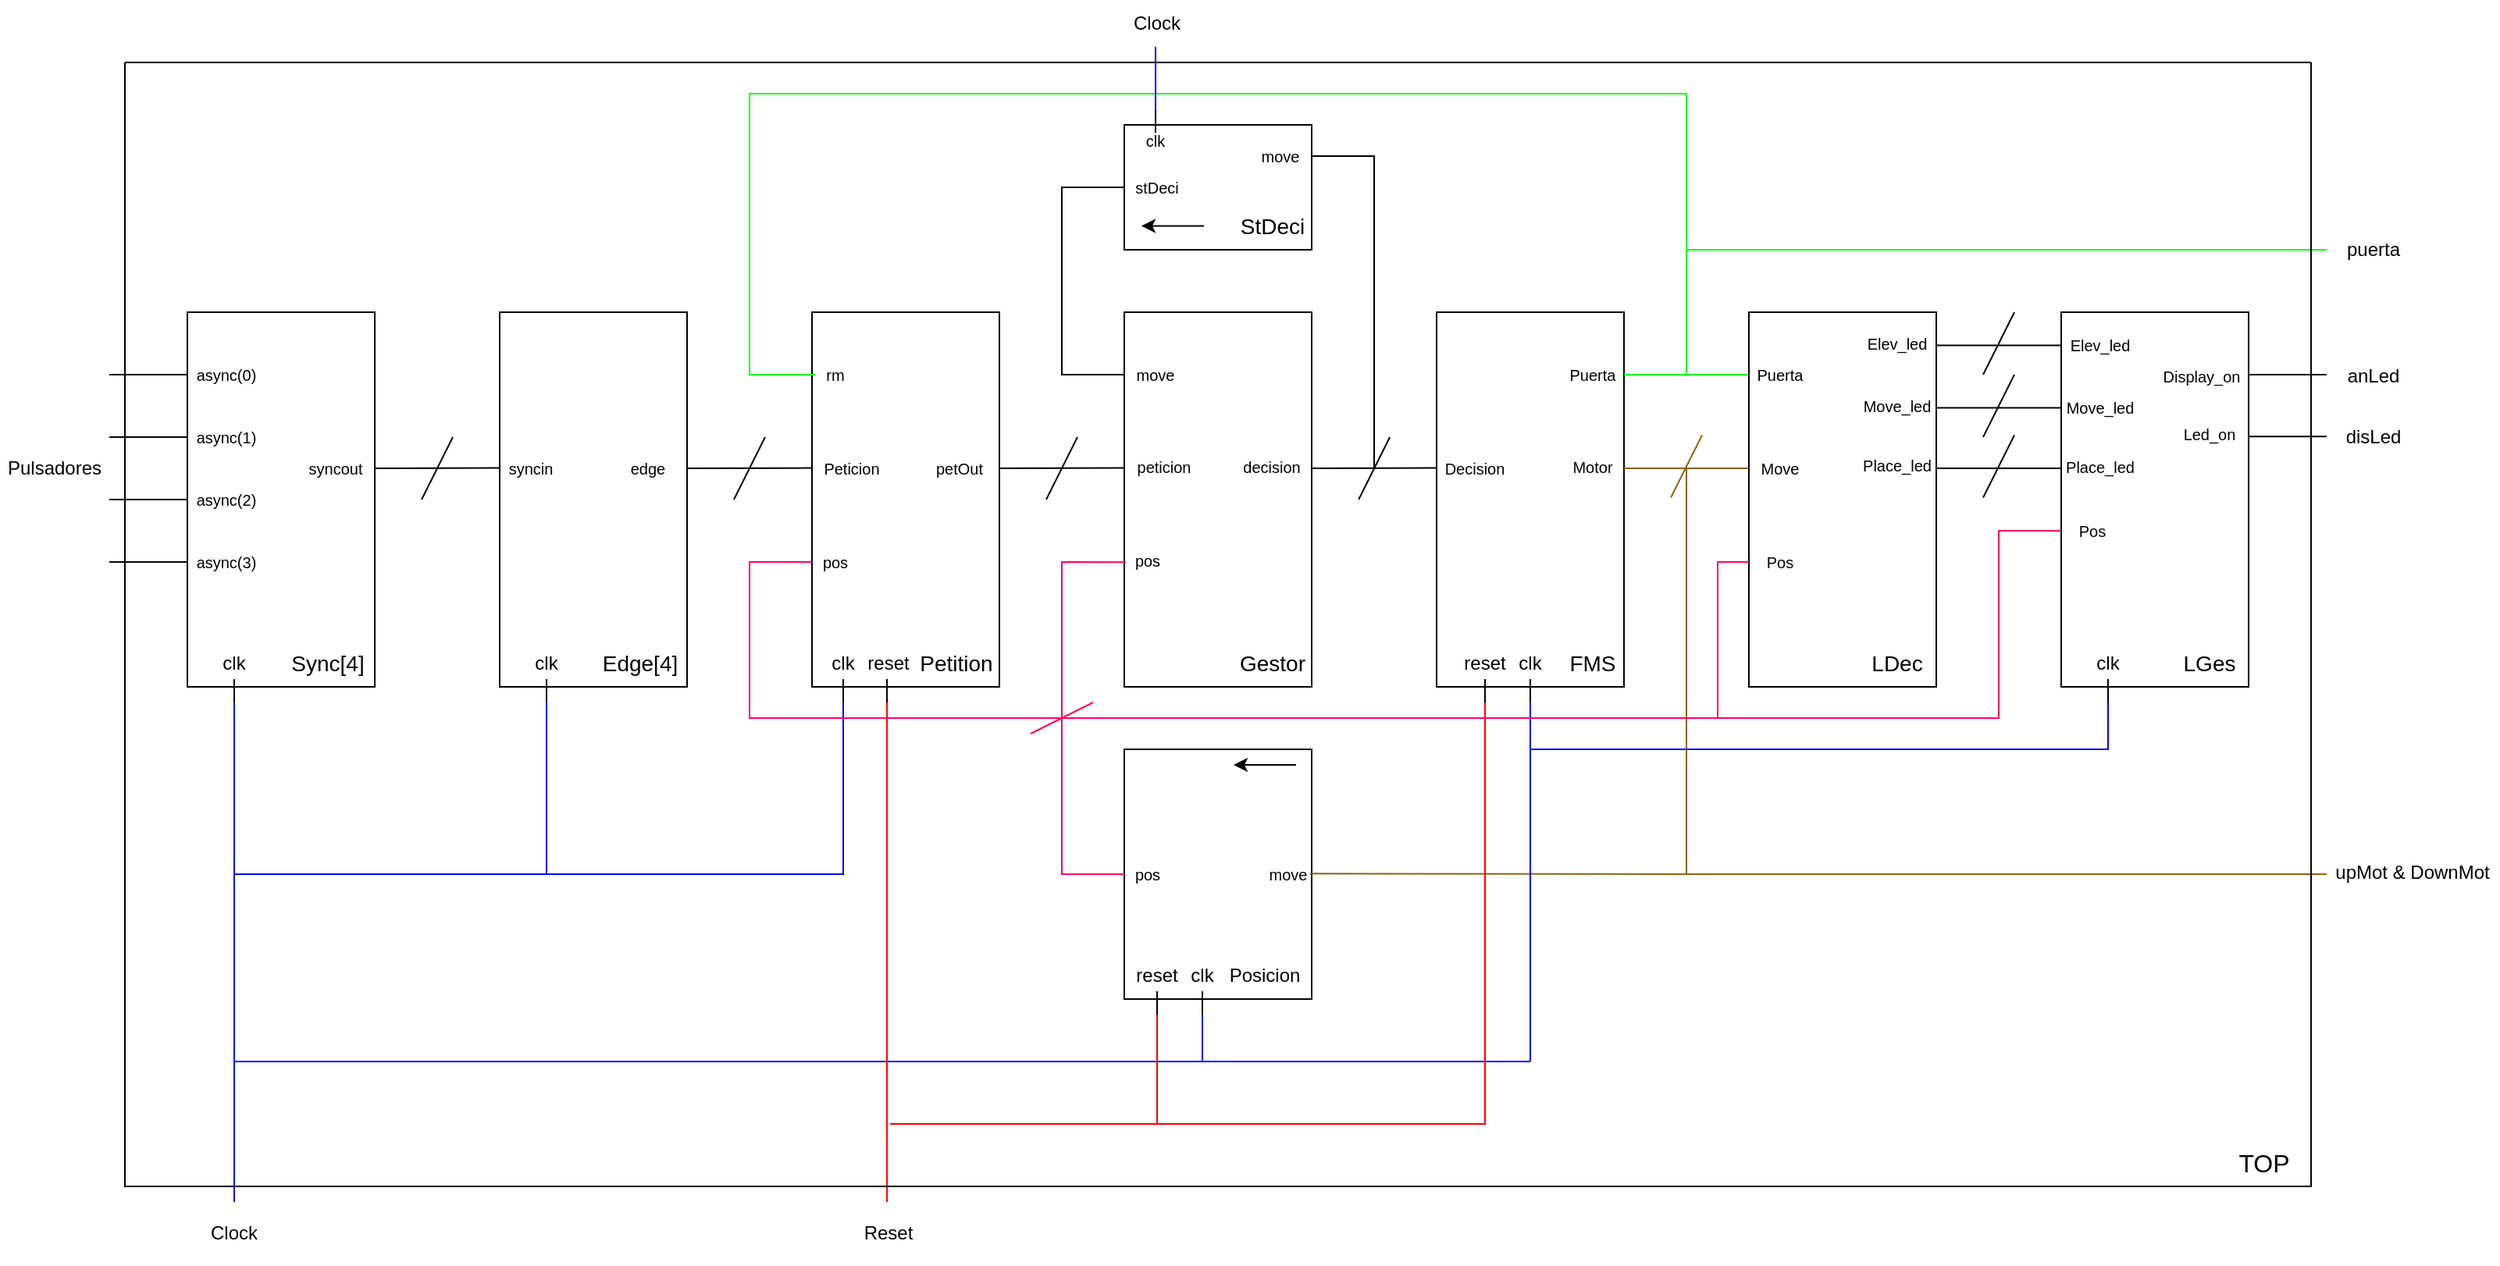 <mxfile version="26.0.6">
  <diagram name="Página-1" id="fAYhxg13kzB0MvQ-sUTB">
    <mxGraphModel dx="2390" dy="1287" grid="1" gridSize="10" guides="1" tooltips="1" connect="0" arrows="0" fold="1" page="1" pageScale="1" pageWidth="1654" pageHeight="1169" math="0" shadow="0">
      <root>
        <mxCell id="0" />
        <mxCell id="1" parent="0" />
        <mxCell id="lQseuszwsxJTJ84V4q3q-17" value="" style="rounded=0;whiteSpace=wrap;html=1;" vertex="1" parent="1">
          <mxGeometry x="120" y="200" width="120" height="240" as="geometry" />
        </mxCell>
        <mxCell id="lQseuszwsxJTJ84V4q3q-18" value="&lt;font style=&quot;font-size: 14px;&quot;&gt;Sync[4]&lt;/font&gt;" style="text;html=1;align=center;verticalAlign=middle;whiteSpace=wrap;rounded=0;" vertex="1" parent="1">
          <mxGeometry x="180" y="410" width="60" height="30" as="geometry" />
        </mxCell>
        <mxCell id="lQseuszwsxJTJ84V4q3q-19" value="clk" style="text;html=1;align=center;verticalAlign=middle;whiteSpace=wrap;rounded=0;" vertex="1" parent="1">
          <mxGeometry x="140" y="420" width="20" height="10" as="geometry" />
        </mxCell>
        <mxCell id="lQseuszwsxJTJ84V4q3q-20" value="" style="endArrow=none;html=1;rounded=0;" edge="1" parent="1">
          <mxGeometry width="50" height="50" relative="1" as="geometry">
            <mxPoint x="70" y="240" as="sourcePoint" />
            <mxPoint x="120" y="240" as="targetPoint" />
          </mxGeometry>
        </mxCell>
        <mxCell id="lQseuszwsxJTJ84V4q3q-21" value="" style="endArrow=none;html=1;rounded=0;" edge="1" parent="1">
          <mxGeometry width="50" height="50" relative="1" as="geometry">
            <mxPoint x="70" y="360" as="sourcePoint" />
            <mxPoint x="120" y="360" as="targetPoint" />
          </mxGeometry>
        </mxCell>
        <mxCell id="lQseuszwsxJTJ84V4q3q-22" value="" style="endArrow=none;html=1;rounded=0;" edge="1" parent="1">
          <mxGeometry width="50" height="50" relative="1" as="geometry">
            <mxPoint x="70" y="320" as="sourcePoint" />
            <mxPoint x="120" y="320" as="targetPoint" />
          </mxGeometry>
        </mxCell>
        <mxCell id="lQseuszwsxJTJ84V4q3q-23" value="" style="endArrow=none;html=1;rounded=0;" edge="1" parent="1">
          <mxGeometry width="50" height="50" relative="1" as="geometry">
            <mxPoint x="70" y="280" as="sourcePoint" />
            <mxPoint x="120" y="280" as="targetPoint" />
          </mxGeometry>
        </mxCell>
        <mxCell id="lQseuszwsxJTJ84V4q3q-24" value="" style="endArrow=none;html=1;rounded=0;entryX=0.258;entryY=0.233;entryDx=0;entryDy=0;entryPerimeter=0;" edge="1" parent="1">
          <mxGeometry width="50" height="50" relative="1" as="geometry">
            <mxPoint x="240" y="300" as="sourcePoint" />
            <mxPoint x="319.94" y="299.8" as="targetPoint" />
          </mxGeometry>
        </mxCell>
        <mxCell id="lQseuszwsxJTJ84V4q3q-25" value="" style="rounded=0;whiteSpace=wrap;html=1;" vertex="1" parent="1">
          <mxGeometry x="320" y="200" width="120" height="240" as="geometry" />
        </mxCell>
        <mxCell id="lQseuszwsxJTJ84V4q3q-26" value="&lt;font style=&quot;font-size: 14px;&quot;&gt;Edge[4]&lt;/font&gt;" style="text;html=1;align=center;verticalAlign=middle;whiteSpace=wrap;rounded=0;" vertex="1" parent="1">
          <mxGeometry x="380" y="410" width="60" height="30" as="geometry" />
        </mxCell>
        <mxCell id="lQseuszwsxJTJ84V4q3q-27" value="clk" style="text;html=1;align=center;verticalAlign=middle;whiteSpace=wrap;rounded=0;" vertex="1" parent="1">
          <mxGeometry x="340" y="420" width="20" height="10" as="geometry" />
        </mxCell>
        <mxCell id="lQseuszwsxJTJ84V4q3q-28" value="" style="endArrow=none;html=1;rounded=0;" edge="1" parent="1">
          <mxGeometry width="50" height="50" relative="1" as="geometry">
            <mxPoint x="350" y="450" as="sourcePoint" />
            <mxPoint x="350" y="435" as="targetPoint" />
          </mxGeometry>
        </mxCell>
        <mxCell id="lQseuszwsxJTJ84V4q3q-29" value="" style="endArrow=none;html=1;rounded=0;" edge="1" parent="1">
          <mxGeometry width="50" height="50" relative="1" as="geometry">
            <mxPoint x="150" y="450" as="sourcePoint" />
            <mxPoint x="150" y="435" as="targetPoint" />
          </mxGeometry>
        </mxCell>
        <mxCell id="lQseuszwsxJTJ84V4q3q-31" value="" style="endArrow=none;html=1;rounded=0;" edge="1" parent="1">
          <mxGeometry width="50" height="50" relative="1" as="geometry">
            <mxPoint x="270" y="320" as="sourcePoint" />
            <mxPoint x="290" y="280" as="targetPoint" />
          </mxGeometry>
        </mxCell>
        <mxCell id="lQseuszwsxJTJ84V4q3q-32" value="" style="rounded=0;whiteSpace=wrap;html=1;" vertex="1" parent="1">
          <mxGeometry x="520" y="200" width="120" height="240" as="geometry" />
        </mxCell>
        <mxCell id="lQseuszwsxJTJ84V4q3q-33" value="" style="endArrow=none;html=1;rounded=0;entryX=0.258;entryY=0.233;entryDx=0;entryDy=0;entryPerimeter=0;" edge="1" parent="1">
          <mxGeometry width="50" height="50" relative="1" as="geometry">
            <mxPoint x="440" y="300" as="sourcePoint" />
            <mxPoint x="519.94" y="299.8" as="targetPoint" />
          </mxGeometry>
        </mxCell>
        <mxCell id="lQseuszwsxJTJ84V4q3q-34" value="" style="endArrow=none;html=1;rounded=0;" edge="1" parent="1">
          <mxGeometry width="50" height="50" relative="1" as="geometry">
            <mxPoint x="470" y="320" as="sourcePoint" />
            <mxPoint x="490" y="280" as="targetPoint" />
          </mxGeometry>
        </mxCell>
        <mxCell id="lQseuszwsxJTJ84V4q3q-35" value="&lt;font style=&quot;font-size: 14px;&quot;&gt;Petition&lt;/font&gt;" style="text;html=1;align=center;verticalAlign=middle;whiteSpace=wrap;rounded=0;" vertex="1" parent="1">
          <mxGeometry x="585" y="410" width="55" height="30" as="geometry" />
        </mxCell>
        <mxCell id="lQseuszwsxJTJ84V4q3q-37" value="reset" style="text;html=1;align=center;verticalAlign=middle;whiteSpace=wrap;rounded=0;" vertex="1" parent="1">
          <mxGeometry x="559" y="420" width="20" height="10" as="geometry" />
        </mxCell>
        <mxCell id="lQseuszwsxJTJ84V4q3q-38" value="" style="endArrow=none;html=1;rounded=0;" edge="1" parent="1">
          <mxGeometry width="50" height="50" relative="1" as="geometry">
            <mxPoint x="568" y="450" as="sourcePoint" />
            <mxPoint x="568" y="435" as="targetPoint" />
          </mxGeometry>
        </mxCell>
        <mxCell id="lQseuszwsxJTJ84V4q3q-39" value="" style="rounded=0;whiteSpace=wrap;html=1;" vertex="1" parent="1">
          <mxGeometry x="720" y="200" width="120" height="240" as="geometry" />
        </mxCell>
        <mxCell id="lQseuszwsxJTJ84V4q3q-40" value="" style="rounded=0;whiteSpace=wrap;html=1;" vertex="1" parent="1">
          <mxGeometry x="920" y="200" width="120" height="240" as="geometry" />
        </mxCell>
        <mxCell id="lQseuszwsxJTJ84V4q3q-41" value="" style="rounded=0;whiteSpace=wrap;html=1;" vertex="1" parent="1">
          <mxGeometry x="720" y="80" width="120" height="80" as="geometry" />
        </mxCell>
        <mxCell id="lQseuszwsxJTJ84V4q3q-42" value="&lt;font style=&quot;font-size: 14px;&quot;&gt;StDeci&lt;/font&gt;" style="text;html=1;align=center;verticalAlign=middle;whiteSpace=wrap;rounded=0;" vertex="1" parent="1">
          <mxGeometry x="790" y="130" width="50" height="30" as="geometry" />
        </mxCell>
        <mxCell id="lQseuszwsxJTJ84V4q3q-43" value="&lt;span style=&quot;font-size: 14px;&quot;&gt;Gestor&lt;/span&gt;" style="text;html=1;align=center;verticalAlign=middle;whiteSpace=wrap;rounded=0;" vertex="1" parent="1">
          <mxGeometry x="790" y="410" width="50" height="30" as="geometry" />
        </mxCell>
        <mxCell id="lQseuszwsxJTJ84V4q3q-44" value="&lt;font style=&quot;font-size: 14px;&quot;&gt;FMS&lt;/font&gt;" style="text;html=1;align=center;verticalAlign=middle;whiteSpace=wrap;rounded=0;" vertex="1" parent="1">
          <mxGeometry x="990" y="410" width="60" height="30" as="geometry" />
        </mxCell>
        <mxCell id="lQseuszwsxJTJ84V4q3q-45" value="" style="endArrow=none;html=1;rounded=0;entryX=0.258;entryY=0.233;entryDx=0;entryDy=0;entryPerimeter=0;" edge="1" parent="1">
          <mxGeometry width="50" height="50" relative="1" as="geometry">
            <mxPoint x="640" y="300" as="sourcePoint" />
            <mxPoint x="719.94" y="299.8" as="targetPoint" />
          </mxGeometry>
        </mxCell>
        <mxCell id="lQseuszwsxJTJ84V4q3q-46" value="" style="endArrow=none;html=1;rounded=0;" edge="1" parent="1">
          <mxGeometry width="50" height="50" relative="1" as="geometry">
            <mxPoint x="670" y="320" as="sourcePoint" />
            <mxPoint x="690" y="280" as="targetPoint" />
          </mxGeometry>
        </mxCell>
        <mxCell id="lQseuszwsxJTJ84V4q3q-49" value="" style="endArrow=none;html=1;rounded=0;entryX=0.258;entryY=0.233;entryDx=0;entryDy=0;entryPerimeter=0;" edge="1" parent="1">
          <mxGeometry width="50" height="50" relative="1" as="geometry">
            <mxPoint x="840.06" y="300" as="sourcePoint" />
            <mxPoint x="920" y="299.8" as="targetPoint" />
          </mxGeometry>
        </mxCell>
        <mxCell id="lQseuszwsxJTJ84V4q3q-50" value="" style="endArrow=none;html=1;rounded=0;" edge="1" parent="1">
          <mxGeometry width="50" height="50" relative="1" as="geometry">
            <mxPoint x="870.06" y="320" as="sourcePoint" />
            <mxPoint x="890.06" y="280" as="targetPoint" />
          </mxGeometry>
        </mxCell>
        <mxCell id="lQseuszwsxJTJ84V4q3q-51" value="" style="endArrow=none;html=1;rounded=0;entryX=1;entryY=0.5;entryDx=0;entryDy=0;entryPerimeter=0;" edge="1" parent="1">
          <mxGeometry width="50" height="50" relative="1" as="geometry">
            <mxPoint x="880" y="300" as="sourcePoint" />
            <mxPoint x="840" y="100" as="targetPoint" />
            <Array as="points">
              <mxPoint x="880" y="100" />
            </Array>
          </mxGeometry>
        </mxCell>
        <mxCell id="lQseuszwsxJTJ84V4q3q-52" value="" style="endArrow=none;html=1;rounded=0;" edge="1" parent="1">
          <mxGeometry width="50" height="50" relative="1" as="geometry">
            <mxPoint x="720" y="240" as="sourcePoint" />
            <mxPoint x="720" y="120" as="targetPoint" />
            <Array as="points">
              <mxPoint x="680" y="240" />
              <mxPoint x="680" y="120" />
            </Array>
          </mxGeometry>
        </mxCell>
        <mxCell id="lQseuszwsxJTJ84V4q3q-53" value="" style="rounded=0;whiteSpace=wrap;html=1;" vertex="1" parent="1">
          <mxGeometry x="720" y="480" width="120" height="160" as="geometry" />
        </mxCell>
        <mxCell id="lQseuszwsxJTJ84V4q3q-54" value="Posicion" style="text;html=1;align=center;verticalAlign=middle;whiteSpace=wrap;rounded=0;" vertex="1" parent="1">
          <mxGeometry x="780" y="610" width="60" height="30" as="geometry" />
        </mxCell>
        <mxCell id="lQseuszwsxJTJ84V4q3q-55" value="" style="endArrow=none;html=1;rounded=0;strokeColor=light-dark(#87640F,#22A3A3);" edge="1" parent="1">
          <mxGeometry width="50" height="50" relative="1" as="geometry">
            <mxPoint x="1040" y="300" as="sourcePoint" />
            <mxPoint x="1120" y="300" as="targetPoint" />
            <Array as="points">
              <mxPoint x="1080" y="300" />
            </Array>
          </mxGeometry>
        </mxCell>
        <mxCell id="lQseuszwsxJTJ84V4q3q-56" value="" style="endArrow=none;html=1;rounded=0;strokeColor=light-dark(#87640F,#22A3A3);" edge="1" parent="1">
          <mxGeometry width="50" height="50" relative="1" as="geometry">
            <mxPoint x="1070" y="318.75" as="sourcePoint" />
            <mxPoint x="1090" y="278.75" as="targetPoint" />
          </mxGeometry>
        </mxCell>
        <mxCell id="lQseuszwsxJTJ84V4q3q-57" value="" style="endArrow=none;html=1;rounded=0;strokeColor=light-dark(#00ff00, #ededed);" edge="1" parent="1">
          <mxGeometry width="50" height="50" relative="1" as="geometry">
            <mxPoint x="1040" y="240" as="sourcePoint" />
            <mxPoint x="522" y="240" as="targetPoint" />
            <Array as="points">
              <mxPoint x="1080" y="240" />
              <mxPoint x="1080" y="60" />
              <mxPoint x="480" y="60" />
              <mxPoint x="480" y="240" />
            </Array>
          </mxGeometry>
        </mxCell>
        <mxCell id="lQseuszwsxJTJ84V4q3q-58" value="" style="endArrow=none;html=1;rounded=0;strokeColor=light-dark(#00ff00, #ededed);" edge="1" parent="1">
          <mxGeometry width="50" height="50" relative="1" as="geometry">
            <mxPoint x="1080" y="240" as="sourcePoint" />
            <mxPoint x="1120" y="240" as="targetPoint" />
          </mxGeometry>
        </mxCell>
        <mxCell id="lQseuszwsxJTJ84V4q3q-59" value="" style="endArrow=none;html=1;rounded=0;exitX=0.963;exitY=0.483;exitDx=0;exitDy=0;exitPerimeter=0;strokeColor=light-dark(#87640F,#22A3A3);" edge="1" parent="1" source="lQseuszwsxJTJ84V4q3q-100">
          <mxGeometry width="50" height="50" relative="1" as="geometry">
            <mxPoint x="850" y="560" as="sourcePoint" />
            <mxPoint x="1080" y="300" as="targetPoint" />
            <Array as="points">
              <mxPoint x="1080" y="560" />
            </Array>
          </mxGeometry>
        </mxCell>
        <mxCell id="lQseuszwsxJTJ84V4q3q-64" value="clk" style="text;html=1;align=center;verticalAlign=middle;whiteSpace=wrap;rounded=0;" vertex="1" parent="1">
          <mxGeometry x="530" y="420" width="20" height="10" as="geometry" />
        </mxCell>
        <mxCell id="lQseuszwsxJTJ84V4q3q-65" value="" style="endArrow=none;html=1;rounded=0;" edge="1" parent="1">
          <mxGeometry width="50" height="50" relative="1" as="geometry">
            <mxPoint x="540" y="450" as="sourcePoint" />
            <mxPoint x="540" y="435" as="targetPoint" />
          </mxGeometry>
        </mxCell>
        <mxCell id="lQseuszwsxJTJ84V4q3q-68" value="clk" style="text;html=1;align=center;verticalAlign=middle;whiteSpace=wrap;rounded=0;" vertex="1" parent="1">
          <mxGeometry x="760" y="620" width="20" height="10" as="geometry" />
        </mxCell>
        <mxCell id="lQseuszwsxJTJ84V4q3q-69" value="" style="endArrow=none;html=1;rounded=0;" edge="1" parent="1">
          <mxGeometry width="50" height="50" relative="1" as="geometry">
            <mxPoint x="770" y="650" as="sourcePoint" />
            <mxPoint x="770" y="635" as="targetPoint" />
          </mxGeometry>
        </mxCell>
        <mxCell id="lQseuszwsxJTJ84V4q3q-70" value="reset" style="text;html=1;align=center;verticalAlign=middle;whiteSpace=wrap;rounded=0;" vertex="1" parent="1">
          <mxGeometry x="731" y="620" width="20" height="10" as="geometry" />
        </mxCell>
        <mxCell id="lQseuszwsxJTJ84V4q3q-71" value="" style="endArrow=none;html=1;rounded=0;" edge="1" parent="1">
          <mxGeometry width="50" height="50" relative="1" as="geometry">
            <mxPoint x="741" y="650" as="sourcePoint" />
            <mxPoint x="741" y="635" as="targetPoint" />
          </mxGeometry>
        </mxCell>
        <mxCell id="lQseuszwsxJTJ84V4q3q-72" value="clk" style="text;html=1;align=center;verticalAlign=middle;whiteSpace=wrap;rounded=0;" vertex="1" parent="1">
          <mxGeometry x="970" y="420" width="20" height="10" as="geometry" />
        </mxCell>
        <mxCell id="lQseuszwsxJTJ84V4q3q-73" value="" style="endArrow=none;html=1;rounded=0;" edge="1" parent="1">
          <mxGeometry width="50" height="50" relative="1" as="geometry">
            <mxPoint x="980" y="450" as="sourcePoint" />
            <mxPoint x="980" y="435" as="targetPoint" />
          </mxGeometry>
        </mxCell>
        <mxCell id="lQseuszwsxJTJ84V4q3q-74" value="reset" style="text;html=1;align=center;verticalAlign=middle;whiteSpace=wrap;rounded=0;" vertex="1" parent="1">
          <mxGeometry x="941" y="420" width="20" height="10" as="geometry" />
        </mxCell>
        <mxCell id="lQseuszwsxJTJ84V4q3q-75" value="" style="endArrow=none;html=1;rounded=0;" edge="1" parent="1">
          <mxGeometry width="50" height="50" relative="1" as="geometry">
            <mxPoint x="951" y="450" as="sourcePoint" />
            <mxPoint x="951" y="435" as="targetPoint" />
          </mxGeometry>
        </mxCell>
        <mxCell id="lQseuszwsxJTJ84V4q3q-76" value="" style="endArrow=none;html=1;rounded=0;entryX=0;entryY=0.5;entryDx=0;entryDy=0;entryPerimeter=0;exitX=0.008;exitY=0.667;exitDx=0;exitDy=0;exitPerimeter=0;strokeColor=#FF0064;" edge="1" parent="1" source="lQseuszwsxJTJ84V4q3q-39" target="lQseuszwsxJTJ84V4q3q-53">
          <mxGeometry width="50" height="50" relative="1" as="geometry">
            <mxPoint x="690" y="400" as="sourcePoint" />
            <mxPoint x="650" y="600" as="targetPoint" />
            <Array as="points">
              <mxPoint x="680" y="360" />
              <mxPoint x="680" y="560" />
            </Array>
          </mxGeometry>
        </mxCell>
        <mxCell id="lQseuszwsxJTJ84V4q3q-77" value="" style="endArrow=none;html=1;rounded=0;strokeColor=light-dark(#0000ff, #ededed);" edge="1" parent="1">
          <mxGeometry width="50" height="50" relative="1" as="geometry">
            <mxPoint x="150" y="770" as="sourcePoint" />
            <mxPoint x="150" y="450" as="targetPoint" />
          </mxGeometry>
        </mxCell>
        <mxCell id="lQseuszwsxJTJ84V4q3q-78" value="" style="endArrow=none;html=1;rounded=0;strokeColor=light-dark(#0000ff, #ededed);" edge="1" parent="1">
          <mxGeometry width="50" height="50" relative="1" as="geometry">
            <mxPoint x="150" y="560" as="sourcePoint" />
            <mxPoint x="350" y="450" as="targetPoint" />
            <Array as="points">
              <mxPoint x="350" y="560" />
            </Array>
          </mxGeometry>
        </mxCell>
        <mxCell id="lQseuszwsxJTJ84V4q3q-79" value="" style="endArrow=none;html=1;rounded=0;strokeColor=light-dark(#0000ff, #ededed);" edge="1" parent="1">
          <mxGeometry width="50" height="50" relative="1" as="geometry">
            <mxPoint x="350" y="560" as="sourcePoint" />
            <mxPoint x="540" y="450" as="targetPoint" />
            <Array as="points">
              <mxPoint x="540" y="560" />
            </Array>
          </mxGeometry>
        </mxCell>
        <mxCell id="lQseuszwsxJTJ84V4q3q-81" value="" style="endArrow=none;html=1;rounded=0;strokeColor=light-dark(#ff0000, #ededed);" edge="1" parent="1">
          <mxGeometry width="50" height="50" relative="1" as="geometry">
            <mxPoint x="570" y="720" as="sourcePoint" />
            <mxPoint x="741" y="650" as="targetPoint" />
            <Array as="points">
              <mxPoint x="741" y="720" />
            </Array>
          </mxGeometry>
        </mxCell>
        <mxCell id="lQseuszwsxJTJ84V4q3q-82" value="" style="endArrow=none;html=1;rounded=0;strokeColor=light-dark(#0000ff, #ededed);" edge="1" parent="1">
          <mxGeometry width="50" height="50" relative="1" as="geometry">
            <mxPoint x="150" y="680" as="sourcePoint" />
            <mxPoint x="980" y="680" as="targetPoint" />
          </mxGeometry>
        </mxCell>
        <mxCell id="lQseuszwsxJTJ84V4q3q-83" value="" style="endArrow=none;html=1;rounded=0;strokeColor=light-dark(#0000ff, #ededed);" edge="1" parent="1">
          <mxGeometry width="50" height="50" relative="1" as="geometry">
            <mxPoint x="980" y="680" as="sourcePoint" />
            <mxPoint x="980" y="450" as="targetPoint" />
          </mxGeometry>
        </mxCell>
        <mxCell id="lQseuszwsxJTJ84V4q3q-84" value="" style="endArrow=none;html=1;rounded=0;strokeColor=#FF0064;" edge="1" parent="1">
          <mxGeometry width="50" height="50" relative="1" as="geometry">
            <mxPoint x="660" y="470" as="sourcePoint" />
            <mxPoint x="700" y="450" as="targetPoint" />
          </mxGeometry>
        </mxCell>
        <mxCell id="lQseuszwsxJTJ84V4q3q-85" value="" style="endArrow=none;html=1;rounded=0;strokeColor=light-dark(#ff0000, #ededed);" edge="1" parent="1">
          <mxGeometry width="50" height="50" relative="1" as="geometry">
            <mxPoint x="568" y="770" as="sourcePoint" />
            <mxPoint x="568" y="450" as="targetPoint" />
          </mxGeometry>
        </mxCell>
        <mxCell id="lQseuszwsxJTJ84V4q3q-86" value="" style="endArrow=none;html=1;rounded=0;strokeColor=light-dark(#ff0000, #ededed);" edge="1" parent="1">
          <mxGeometry width="50" height="50" relative="1" as="geometry">
            <mxPoint x="741" y="720" as="sourcePoint" />
            <mxPoint x="951" y="450" as="targetPoint" />
            <Array as="points">
              <mxPoint x="951" y="720" />
            </Array>
          </mxGeometry>
        </mxCell>
        <mxCell id="lQseuszwsxJTJ84V4q3q-87" value="&lt;font style=&quot;font-size: 10px;&quot;&gt;async(0)&lt;/font&gt;" style="text;html=1;align=center;verticalAlign=middle;whiteSpace=wrap;rounded=0;" vertex="1" parent="1">
          <mxGeometry x="120" y="230" width="50" height="20" as="geometry" />
        </mxCell>
        <mxCell id="lQseuszwsxJTJ84V4q3q-88" value="&lt;font style=&quot;font-size: 10px;&quot;&gt;async(1)&lt;/font&gt;" style="text;html=1;align=center;verticalAlign=middle;whiteSpace=wrap;rounded=0;" vertex="1" parent="1">
          <mxGeometry x="120" y="270" width="50" height="20" as="geometry" />
        </mxCell>
        <mxCell id="lQseuszwsxJTJ84V4q3q-89" value="&lt;font style=&quot;font-size: 10px;&quot;&gt;async(2)&lt;/font&gt;" style="text;html=1;align=center;verticalAlign=middle;whiteSpace=wrap;rounded=0;" vertex="1" parent="1">
          <mxGeometry x="120" y="310" width="50" height="20" as="geometry" />
        </mxCell>
        <mxCell id="lQseuszwsxJTJ84V4q3q-90" value="&lt;font style=&quot;font-size: 10px;&quot;&gt;async(3)&lt;/font&gt;" style="text;html=1;align=center;verticalAlign=middle;whiteSpace=wrap;rounded=0;" vertex="1" parent="1">
          <mxGeometry x="120" y="350" width="50" height="20" as="geometry" />
        </mxCell>
        <mxCell id="lQseuszwsxJTJ84V4q3q-91" value="&lt;font style=&quot;font-size: 10px;&quot;&gt;syncout&lt;/font&gt;" style="text;html=1;align=center;verticalAlign=middle;whiteSpace=wrap;rounded=0;" vertex="1" parent="1">
          <mxGeometry x="190" y="290" width="50" height="20" as="geometry" />
        </mxCell>
        <mxCell id="lQseuszwsxJTJ84V4q3q-92" value="&lt;font style=&quot;font-size: 10px;&quot;&gt;syncin&lt;/font&gt;" style="text;html=1;align=center;verticalAlign=middle;whiteSpace=wrap;rounded=0;" vertex="1" parent="1">
          <mxGeometry x="320" y="290" width="40" height="20" as="geometry" />
        </mxCell>
        <mxCell id="lQseuszwsxJTJ84V4q3q-93" value="&lt;font style=&quot;font-size: 10px;&quot;&gt;edge&lt;/font&gt;" style="text;html=1;align=center;verticalAlign=middle;whiteSpace=wrap;rounded=0;" vertex="1" parent="1">
          <mxGeometry x="390" y="290" width="50" height="20" as="geometry" />
        </mxCell>
        <mxCell id="lQseuszwsxJTJ84V4q3q-94" value="&lt;font style=&quot;font-size: 10px;&quot;&gt;Peticion&lt;/font&gt;" style="text;html=1;align=center;verticalAlign=middle;whiteSpace=wrap;rounded=0;" vertex="1" parent="1">
          <mxGeometry x="520" y="287.5" width="51" height="25" as="geometry" />
        </mxCell>
        <mxCell id="lQseuszwsxJTJ84V4q3q-95" value="&lt;font style=&quot;font-size: 10px;&quot;&gt;petOut&lt;/font&gt;" style="text;html=1;align=center;verticalAlign=middle;whiteSpace=wrap;rounded=0;" vertex="1" parent="1">
          <mxGeometry x="589" y="287.5" width="51" height="25" as="geometry" />
        </mxCell>
        <mxCell id="lQseuszwsxJTJ84V4q3q-96" value="&lt;span style=&quot;font-size: 10px;&quot;&gt;peticion&lt;/span&gt;" style="text;html=1;align=center;verticalAlign=middle;whiteSpace=wrap;rounded=0;" vertex="1" parent="1">
          <mxGeometry x="720" y="287.5" width="51" height="22.5" as="geometry" />
        </mxCell>
        <mxCell id="lQseuszwsxJTJ84V4q3q-97" value="&lt;span style=&quot;font-size: 10px;&quot;&gt;move&lt;/span&gt;" style="text;html=1;align=center;verticalAlign=middle;whiteSpace=wrap;rounded=0;" vertex="1" parent="1">
          <mxGeometry x="720" y="230" width="40" height="20" as="geometry" />
        </mxCell>
        <mxCell id="lQseuszwsxJTJ84V4q3q-98" value="&lt;span style=&quot;font-size: 10px;&quot;&gt;pos&lt;/span&gt;" style="text;html=1;align=center;verticalAlign=middle;whiteSpace=wrap;rounded=0;" vertex="1" parent="1">
          <mxGeometry x="720" y="347.5" width="30" height="22.5" as="geometry" />
        </mxCell>
        <mxCell id="lQseuszwsxJTJ84V4q3q-99" value="&lt;span style=&quot;font-size: 10px;&quot;&gt;pos&lt;/span&gt;" style="text;html=1;align=center;verticalAlign=middle;whiteSpace=wrap;rounded=0;" vertex="1" parent="1">
          <mxGeometry x="720" y="548.75" width="30" height="22.5" as="geometry" />
        </mxCell>
        <mxCell id="lQseuszwsxJTJ84V4q3q-100" value="&lt;span style=&quot;font-size: 10px;&quot;&gt;move&lt;/span&gt;" style="text;html=1;align=center;verticalAlign=middle;whiteSpace=wrap;rounded=0;" vertex="1" parent="1">
          <mxGeometry x="810" y="548.75" width="30" height="22.5" as="geometry" />
        </mxCell>
        <mxCell id="lQseuszwsxJTJ84V4q3q-103" value="" style="endArrow=classic;html=1;rounded=0;strokeWidth=1;" edge="1" parent="1">
          <mxGeometry width="50" height="50" relative="1" as="geometry">
            <mxPoint x="830" y="490" as="sourcePoint" />
            <mxPoint x="790" y="490" as="targetPoint" />
          </mxGeometry>
        </mxCell>
        <mxCell id="lQseuszwsxJTJ84V4q3q-104" value="" style="endArrow=classic;html=1;rounded=0;strokeWidth=1;" edge="1" parent="1">
          <mxGeometry width="50" height="50" relative="1" as="geometry">
            <mxPoint x="771" y="144.71" as="sourcePoint" />
            <mxPoint x="731" y="144.71" as="targetPoint" />
          </mxGeometry>
        </mxCell>
        <mxCell id="lQseuszwsxJTJ84V4q3q-105" value="&lt;font style=&quot;font-size: 10px;&quot;&gt;rm&lt;/font&gt;" style="text;html=1;align=center;verticalAlign=middle;whiteSpace=wrap;rounded=0;" vertex="1" parent="1">
          <mxGeometry x="520" y="230" width="30" height="20" as="geometry" />
        </mxCell>
        <mxCell id="lQseuszwsxJTJ84V4q3q-106" value="&lt;span style=&quot;font-size: 10px;&quot;&gt;decision&lt;/span&gt;" style="text;html=1;align=center;verticalAlign=middle;whiteSpace=wrap;rounded=0;" vertex="1" parent="1">
          <mxGeometry x="789" y="287.5" width="51" height="22.5" as="geometry" />
        </mxCell>
        <mxCell id="lQseuszwsxJTJ84V4q3q-107" value="&lt;span style=&quot;font-size: 10px;&quot;&gt;stDe&lt;/span&gt;&lt;span style=&quot;color: rgba(0, 0, 0, 0); font-family: monospace; font-size: 0px; text-align: start; text-wrap-mode: nowrap;&quot;&gt;%3CmxGraphModel%3E%3Croot%3E%3CmxCell%20id%3D%220%22%2F%3E%3CmxCell%20id%3D%221%22%20parent%3D%220%22%2F%3E%3CmxCell%20id%3D%222%22%20value%3D%22%26lt%3Bspan%20style%3D%26quot%3Bfont-size%3A%2010px%3B%26quot%3B%26gt%3Bmove%26lt%3B%2Fspan%26gt%3B%22%20style%3D%22text%3Bhtml%3D1%3Balign%3Dcenter%3BverticalAlign%3Dmiddle%3BwhiteSpace%3Dwrap%3Brounded%3D0%3B%22%20vertex%3D%221%22%20parent%3D%221%22%3E%3CmxGeometry%20x%3D%22720%22%20y%3D%22230%22%20width%3D%2240%22%20height%3D%2220%22%20as%3D%22geometry%22%2F%3E%3C%2FmxCell%3E%3C%2Froot%3E%3C%2FmxGraphModel%3E&lt;/span&gt;&lt;span style=&quot;font-size: 10px;&quot;&gt;ci&lt;/span&gt;&lt;span style=&quot;color: rgba(0, 0, 0, 0); font-family: monospace; font-size: 0px; text-align: start; text-wrap-mode: nowrap;&quot;&gt;%3CmxGraphModel%3E%3Croot%3E%3CmxCell%20id%3D%220%22%2F%3E%3CmxCell%20id%3D%221%22%20parent%3D%220%22%2F%3E%3CmxCell%20id%3D%222%22%20value%3D%22%26lt%3Bspan%20style%3D%26quot%3Bfont-size%3A%2010px%3B%26quot%3B%26gt%3Bmove%26lt%3B%2Fspan%26gt%3B%22%20style%3D%22text%3Bhtml%3D1%3Balign%3Dcenter%3BverticalAlign%3Dmiddle%3BwhiteSpace%3Dwrap%3Brounded%3D0%3B%22%20vertex%3D%221%22%20parent%3D%221%22%3E%3CmxGeometry%20x%3D%22720%22%20y%3D%22230%22%20width%3D%2240%22%20height%3D%2220%22%20as%3D%22geometry%22%2F%3E%3C%2FmxCell%3E%3C%2Froot%3E%3C%2FmxGraphModel%3E&lt;/span&gt;" style="text;html=1;align=center;verticalAlign=middle;whiteSpace=wrap;rounded=0;" vertex="1" parent="1">
          <mxGeometry x="721" y="110" width="40" height="20" as="geometry" />
        </mxCell>
        <mxCell id="lQseuszwsxJTJ84V4q3q-108" value="&lt;span style=&quot;font-size: 10px;&quot;&gt;move&lt;/span&gt;" style="text;html=1;align=center;verticalAlign=middle;whiteSpace=wrap;rounded=0;" vertex="1" parent="1">
          <mxGeometry x="800" y="90" width="40" height="20" as="geometry" />
        </mxCell>
        <mxCell id="lQseuszwsxJTJ84V4q3q-109" value="" style="endArrow=none;html=1;rounded=0;strokeColor=light-dark(#0000ff, #ededed);" edge="1" parent="1">
          <mxGeometry width="50" height="50" relative="1" as="geometry">
            <mxPoint x="770" y="680" as="sourcePoint" />
            <mxPoint x="770" y="650" as="targetPoint" />
          </mxGeometry>
        </mxCell>
        <mxCell id="lQseuszwsxJTJ84V4q3q-110" value="&lt;font style=&quot;font-size: 10px;&quot;&gt;Puerta&lt;/font&gt;" style="text;html=1;align=center;verticalAlign=middle;whiteSpace=wrap;rounded=0;" vertex="1" parent="1">
          <mxGeometry x="1000" y="230" width="40" height="20" as="geometry" />
        </mxCell>
        <mxCell id="lQseuszwsxJTJ84V4q3q-111" value="&lt;font style=&quot;font-size: 10px;&quot;&gt;Motor&lt;/font&gt;" style="text;html=1;align=center;verticalAlign=middle;whiteSpace=wrap;rounded=0;container=1;" vertex="1" parent="1">
          <mxGeometry x="1000" y="288.75" width="40" height="20" as="geometry" />
        </mxCell>
        <mxCell id="lQseuszwsxJTJ84V4q3q-112" value="&lt;font style=&quot;font-size: 10px;&quot;&gt;Decision&lt;/font&gt;" style="text;html=1;align=center;verticalAlign=middle;whiteSpace=wrap;rounded=0;" vertex="1" parent="1">
          <mxGeometry x="920" y="290" width="49" height="20" as="geometry" />
        </mxCell>
        <mxCell id="lQseuszwsxJTJ84V4q3q-113" value="" style="endArrow=none;html=1;rounded=0;" edge="1" parent="1">
          <mxGeometry width="50" height="50" relative="1" as="geometry">
            <mxPoint x="740" y="85" as="sourcePoint" />
            <mxPoint x="740" y="70" as="targetPoint" />
          </mxGeometry>
        </mxCell>
        <mxCell id="lQseuszwsxJTJ84V4q3q-114" value="&lt;font style=&quot;font-size: 10px;&quot;&gt;clk&lt;/font&gt;" style="text;html=1;align=center;verticalAlign=middle;whiteSpace=wrap;rounded=0;" vertex="1" parent="1">
          <mxGeometry x="725" y="85" width="30" height="10" as="geometry" />
        </mxCell>
        <mxCell id="lQseuszwsxJTJ84V4q3q-115" value="" style="endArrow=none;html=1;rounded=0;strokeColor=light-dark(#0000ff, #ededed);" edge="1" parent="1">
          <mxGeometry width="50" height="50" relative="1" as="geometry">
            <mxPoint x="740" y="70" as="sourcePoint" />
            <mxPoint x="740" y="30" as="targetPoint" />
          </mxGeometry>
        </mxCell>
        <mxCell id="lQseuszwsxJTJ84V4q3q-121" value="" style="rounded=0;whiteSpace=wrap;html=1;" vertex="1" parent="1">
          <mxGeometry x="1120" y="200" width="120" height="240" as="geometry" />
        </mxCell>
        <mxCell id="lQseuszwsxJTJ84V4q3q-122" value="" style="rounded=0;whiteSpace=wrap;html=1;" vertex="1" parent="1">
          <mxGeometry x="1320" y="200" width="120" height="240" as="geometry" />
        </mxCell>
        <mxCell id="lQseuszwsxJTJ84V4q3q-123" value="" style="endArrow=none;html=1;rounded=0;" edge="1" parent="1">
          <mxGeometry width="50" height="50" relative="1" as="geometry">
            <mxPoint x="1240" y="221.25" as="sourcePoint" />
            <mxPoint x="1320" y="221.25" as="targetPoint" />
            <Array as="points">
              <mxPoint x="1280" y="221.25" />
            </Array>
          </mxGeometry>
        </mxCell>
        <mxCell id="lQseuszwsxJTJ84V4q3q-124" value="" style="endArrow=none;html=1;rounded=0;" edge="1" parent="1">
          <mxGeometry width="50" height="50" relative="1" as="geometry">
            <mxPoint x="1270" y="240" as="sourcePoint" />
            <mxPoint x="1290" y="200" as="targetPoint" />
          </mxGeometry>
        </mxCell>
        <mxCell id="lQseuszwsxJTJ84V4q3q-125" value="" style="endArrow=none;html=1;rounded=0;" edge="1" parent="1">
          <mxGeometry width="50" height="50" relative="1" as="geometry">
            <mxPoint x="1240" y="261.25" as="sourcePoint" />
            <mxPoint x="1320" y="261.25" as="targetPoint" />
            <Array as="points">
              <mxPoint x="1280" y="261.25" />
            </Array>
          </mxGeometry>
        </mxCell>
        <mxCell id="lQseuszwsxJTJ84V4q3q-126" value="" style="endArrow=none;html=1;rounded=0;" edge="1" parent="1">
          <mxGeometry width="50" height="50" relative="1" as="geometry">
            <mxPoint x="1270" y="280" as="sourcePoint" />
            <mxPoint x="1290" y="240" as="targetPoint" />
          </mxGeometry>
        </mxCell>
        <mxCell id="lQseuszwsxJTJ84V4q3q-127" value="" style="endArrow=none;html=1;rounded=0;" edge="1" parent="1">
          <mxGeometry width="50" height="50" relative="1" as="geometry">
            <mxPoint x="1240" y="300" as="sourcePoint" />
            <mxPoint x="1320" y="300" as="targetPoint" />
            <Array as="points">
              <mxPoint x="1280" y="300" />
            </Array>
          </mxGeometry>
        </mxCell>
        <mxCell id="lQseuszwsxJTJ84V4q3q-128" value="" style="endArrow=none;html=1;rounded=0;" edge="1" parent="1">
          <mxGeometry width="50" height="50" relative="1" as="geometry">
            <mxPoint x="1270" y="318.75" as="sourcePoint" />
            <mxPoint x="1290" y="278.75" as="targetPoint" />
          </mxGeometry>
        </mxCell>
        <mxCell id="lQseuszwsxJTJ84V4q3q-129" value="" style="endArrow=none;html=1;rounded=0;strokeColor=#FF0064;" edge="1" parent="1">
          <mxGeometry width="50" height="50" relative="1" as="geometry">
            <mxPoint x="520" y="360" as="sourcePoint" />
            <mxPoint x="1320" y="340" as="targetPoint" />
            <Array as="points">
              <mxPoint x="480" y="360" />
              <mxPoint x="480" y="460" />
              <mxPoint x="1280" y="460" />
              <mxPoint x="1280" y="340" />
            </Array>
          </mxGeometry>
        </mxCell>
        <mxCell id="lQseuszwsxJTJ84V4q3q-131" value="" style="endArrow=none;html=1;rounded=0;strokeColor=light-dark(#87640F,#22A3A3);" edge="1" parent="1">
          <mxGeometry width="50" height="50" relative="1" as="geometry">
            <mxPoint x="1080" y="560" as="sourcePoint" />
            <mxPoint x="1490" y="560" as="targetPoint" />
          </mxGeometry>
        </mxCell>
        <mxCell id="lQseuszwsxJTJ84V4q3q-132" value="" style="endArrow=none;html=1;rounded=0;" edge="1" parent="1">
          <mxGeometry width="50" height="50" relative="1" as="geometry">
            <mxPoint x="1440" y="240" as="sourcePoint" />
            <mxPoint x="1490" y="240" as="targetPoint" />
          </mxGeometry>
        </mxCell>
        <mxCell id="lQseuszwsxJTJ84V4q3q-133" value="" style="endArrow=none;html=1;rounded=0;" edge="1" parent="1">
          <mxGeometry width="50" height="50" relative="1" as="geometry">
            <mxPoint x="1440" y="279.58" as="sourcePoint" />
            <mxPoint x="1490" y="279.58" as="targetPoint" />
          </mxGeometry>
        </mxCell>
        <mxCell id="lQseuszwsxJTJ84V4q3q-134" value="" style="endArrow=none;html=1;rounded=0;strokeColor=light-dark(#00ff00, #ededed);" edge="1" parent="1">
          <mxGeometry width="50" height="50" relative="1" as="geometry">
            <mxPoint x="1080" y="160" as="sourcePoint" />
            <mxPoint x="1490" y="160" as="targetPoint" />
          </mxGeometry>
        </mxCell>
        <mxCell id="lQseuszwsxJTJ84V4q3q-135" value="&lt;font style=&quot;font-size: 14px;&quot;&gt;LDec&lt;/font&gt;&lt;span style=&quot;color: rgba(0, 0, 0, 0); font-family: monospace; font-size: 0px; text-align: start; text-wrap-mode: nowrap;&quot;&gt;%3CmxGraphModel%3E%3Croot%3E%3CmxCell%20id%3D%220%22%2F%3E%3CmxCell%20id%3D%221%22%20parent%3D%220%22%2F%3E%3CmxCell%20id%3D%222%22%20value%3D%22%26lt%3Bfont%20style%3D%26quot%3Bfont-size%3A%2014px%3B%26quot%3B%26gt%3BFMS%26lt%3B%2Ffont%26gt%3B%22%20style%3D%22text%3Bhtml%3D1%3Balign%3Dcenter%3BverticalAlign%3Dmiddle%3BwhiteSpace%3Dwrap%3Brounded%3D0%3B%22%20vertex%3D%221%22%20parent%3D%221%22%3E%3CmxGeometry%20x%3D%22990%22%20y%3D%22410%22%20width%3D%2260%22%20height%3D%2230%22%20as%3D%22geometry%22%2F%3E%3C%2FmxCell%3E%3C%2Froot%3E%3C%2FmxGraphModel%3E&lt;/span&gt;" style="text;html=1;align=center;verticalAlign=middle;whiteSpace=wrap;rounded=0;" vertex="1" parent="1">
          <mxGeometry x="1190" y="410" width="50" height="30" as="geometry" />
        </mxCell>
        <mxCell id="lQseuszwsxJTJ84V4q3q-136" value="&lt;font style=&quot;font-size: 14px;&quot;&gt;LGes&lt;/font&gt;" style="text;html=1;align=center;verticalAlign=middle;whiteSpace=wrap;rounded=0;" vertex="1" parent="1">
          <mxGeometry x="1390" y="410" width="50" height="30" as="geometry" />
        </mxCell>
        <mxCell id="lQseuszwsxJTJ84V4q3q-137" value="&lt;font style=&quot;font-size: 10px;&quot;&gt;Mov&lt;span style=&quot;color: rgba(0, 0, 0, 0); font-family: monospace; font-size: 0px; text-align: start; text-wrap-mode: nowrap;&quot;&gt;%3CmxGraphModel%3E%3Croot%3E%3CmxCell%20id%3D%220%22%2F%3E%3CmxCell%20id%3D%221%22%20parent%3D%220%22%2F%3E%3CmxCell%20id%3D%222%22%20value%3D%22%26lt%3Bfont%20style%3D%26quot%3Bfont-size%3A%2010px%3B%26quot%3B%26gt%3BMotor%26lt%3B%2Ffont%26gt%3B%22%20style%3D%22text%3Bhtml%3D1%3Balign%3Dcenter%3BverticalAlign%3Dmiddle%3BwhiteSpace%3Dwrap%3Brounded%3D0%3B%22%20vertex%3D%221%22%20parent%3D%221%22%3E%3CmxGeometry%20x%3D%221000%22%20y%3D%22288.75%22%20width%3D%2240%22%20height%3D%2220%22%20as%3D%22geometry%22%2F%3E%3C%2FmxCell%3E%3C%2Froot%3E%3C%2FmxGraphModel%3E&lt;/span&gt;e&lt;/font&gt;&lt;span style=&quot;color: rgba(0, 0, 0, 0); font-family: monospace; font-size: 0px; text-align: start; text-wrap-mode: nowrap;&quot;&gt;%3CmxGraphModel%3E%3Croot%3E%3CmxCell%20id%3D%220%22%2F%3E%3CmxCell%20id%3D%221%22%20parent%3D%220%22%2F%3E%3CmxCell%20id%3D%222%22%20value%3D%22%26lt%3Bfont%20style%3D%26quot%3Bfont-size%3A%2010px%3B%26quot%3B%26gt%3BMotor%26lt%3B%2Ffont%26gt%3B%22%20style%3D%22text%3Bhtml%3D1%3Balign%3Dcenter%3BverticalAlign%3Dmiddle%3BwhiteSpace%3Dwrap%3Brounded%3D0%3B%22%20vertex%3D%221%22%20parent%3D%221%22%3E%3CmxGeometry%20x%3D%221000%22%20y%3D%22288.75%22%20width%3D%2240%22%20height%3D%2220%22%20as%3D%22geometry%22%2F%3E%3C%2FmxCell%3E%3C%2Froot%3E%3C%2FmxGraphModel%3E&lt;/span&gt;" style="text;html=1;align=center;verticalAlign=middle;whiteSpace=wrap;rounded=0;" vertex="1" parent="1">
          <mxGeometry x="1120" y="290" width="40" height="20" as="geometry" />
        </mxCell>
        <mxCell id="lQseuszwsxJTJ84V4q3q-138" value="&lt;span style=&quot;font-size: 10px;&quot;&gt;Puerta&lt;/span&gt;" style="text;html=1;align=center;verticalAlign=middle;whiteSpace=wrap;rounded=0;" vertex="1" parent="1">
          <mxGeometry x="1120" y="230" width="40" height="20" as="geometry" />
        </mxCell>
        <mxCell id="lQseuszwsxJTJ84V4q3q-139" value="&lt;span style=&quot;font-size: 10px;&quot;&gt;Pos&lt;/span&gt;" style="text;html=1;align=center;verticalAlign=middle;whiteSpace=wrap;rounded=0;" vertex="1" parent="1">
          <mxGeometry x="1120" y="350" width="40" height="20" as="geometry" />
        </mxCell>
        <mxCell id="lQseuszwsxJTJ84V4q3q-140" value="" style="endArrow=none;html=1;rounded=0;strokeColor=#FF0064;" edge="1" parent="1">
          <mxGeometry width="50" height="50" relative="1" as="geometry">
            <mxPoint x="1100" y="460" as="sourcePoint" />
            <mxPoint x="1120" y="360" as="targetPoint" />
            <Array as="points">
              <mxPoint x="1100" y="360" />
            </Array>
          </mxGeometry>
        </mxCell>
        <mxCell id="lQseuszwsxJTJ84V4q3q-141" value="&lt;span style=&quot;font-size: 10px;&quot;&gt;Pos&lt;/span&gt;" style="text;html=1;align=center;verticalAlign=middle;whiteSpace=wrap;rounded=0;" vertex="1" parent="1">
          <mxGeometry x="1320" y="330" width="40" height="20" as="geometry" />
        </mxCell>
        <mxCell id="lQseuszwsxJTJ84V4q3q-142" value="&lt;span style=&quot;font-size: 10px;&quot;&gt;Elev_led&lt;/span&gt;" style="text;html=1;align=center;verticalAlign=middle;whiteSpace=wrap;rounded=0;" vertex="1" parent="1">
          <mxGeometry x="1190" y="210" width="50" height="20" as="geometry" />
        </mxCell>
        <mxCell id="lQseuszwsxJTJ84V4q3q-143" value="&lt;span style=&quot;font-size: 10px;&quot;&gt;Move_led&lt;/span&gt;" style="text;html=1;align=center;verticalAlign=middle;whiteSpace=wrap;rounded=0;" vertex="1" parent="1">
          <mxGeometry x="1190" y="250" width="50" height="20" as="geometry" />
        </mxCell>
        <mxCell id="lQseuszwsxJTJ84V4q3q-144" value="&lt;span style=&quot;font-size: 10px;&quot;&gt;Place_led&lt;/span&gt;" style="text;html=1;align=center;verticalAlign=middle;whiteSpace=wrap;rounded=0;" vertex="1" parent="1">
          <mxGeometry x="1190" y="287.5" width="50" height="20" as="geometry" />
        </mxCell>
        <mxCell id="lQseuszwsxJTJ84V4q3q-145" value="&lt;span style=&quot;font-size: 10px;&quot;&gt;Elev_led&lt;/span&gt;" style="text;html=1;align=center;verticalAlign=middle;whiteSpace=wrap;rounded=0;" vertex="1" parent="1">
          <mxGeometry x="1320" y="211.25" width="50" height="20" as="geometry" />
        </mxCell>
        <mxCell id="lQseuszwsxJTJ84V4q3q-146" value="&lt;span style=&quot;font-size: 10px;&quot;&gt;Move_led&lt;/span&gt;" style="text;html=1;align=center;verticalAlign=middle;whiteSpace=wrap;rounded=0;" vertex="1" parent="1">
          <mxGeometry x="1320" y="251.25" width="50" height="20" as="geometry" />
        </mxCell>
        <mxCell id="lQseuszwsxJTJ84V4q3q-147" value="&lt;span style=&quot;font-size: 10px;&quot;&gt;Place_led&lt;/span&gt;" style="text;html=1;align=center;verticalAlign=middle;whiteSpace=wrap;rounded=0;" vertex="1" parent="1">
          <mxGeometry x="1320" y="288.75" width="50" height="20" as="geometry" />
        </mxCell>
        <mxCell id="lQseuszwsxJTJ84V4q3q-148" value="&lt;span style=&quot;font-size: 10px;&quot;&gt;Display_on&lt;/span&gt;" style="text;html=1;align=center;verticalAlign=middle;whiteSpace=wrap;rounded=0;" vertex="1" parent="1">
          <mxGeometry x="1380" y="231.25" width="60" height="20" as="geometry" />
        </mxCell>
        <mxCell id="lQseuszwsxJTJ84V4q3q-149" value="&lt;span style=&quot;font-size: 10px;&quot;&gt;Led_on&lt;/span&gt;" style="text;html=1;align=center;verticalAlign=middle;whiteSpace=wrap;rounded=0;" vertex="1" parent="1">
          <mxGeometry x="1390" y="267.5" width="50" height="20" as="geometry" />
        </mxCell>
        <mxCell id="lQseuszwsxJTJ84V4q3q-150" value="clk" style="text;html=1;align=center;verticalAlign=middle;whiteSpace=wrap;rounded=0;" vertex="1" parent="1">
          <mxGeometry x="1340" y="420" width="20" height="10" as="geometry" />
        </mxCell>
        <mxCell id="lQseuszwsxJTJ84V4q3q-151" value="" style="endArrow=none;html=1;rounded=0;" edge="1" parent="1">
          <mxGeometry width="50" height="50" relative="1" as="geometry">
            <mxPoint x="1350" y="450" as="sourcePoint" />
            <mxPoint x="1350" y="435" as="targetPoint" />
          </mxGeometry>
        </mxCell>
        <mxCell id="lQseuszwsxJTJ84V4q3q-152" value="" style="endArrow=none;html=1;rounded=0;strokeColor=light-dark(#0000ff, #ededed);" edge="1" parent="1">
          <mxGeometry width="50" height="50" relative="1" as="geometry">
            <mxPoint x="980" y="480" as="sourcePoint" />
            <mxPoint x="1350" y="450" as="targetPoint" />
            <Array as="points">
              <mxPoint x="1350" y="480" />
            </Array>
          </mxGeometry>
        </mxCell>
        <mxCell id="lQseuszwsxJTJ84V4q3q-155" value="Pulsadores" style="text;html=1;align=center;verticalAlign=middle;whiteSpace=wrap;rounded=0;" vertex="1" parent="1">
          <mxGeometry y="280" width="70" height="40" as="geometry" />
        </mxCell>
        <mxCell id="lQseuszwsxJTJ84V4q3q-156" value="Clock" style="text;html=1;align=center;verticalAlign=middle;whiteSpace=wrap;rounded=0;" vertex="1" parent="1">
          <mxGeometry x="95" y="770" width="110" height="40" as="geometry" />
        </mxCell>
        <mxCell id="lQseuszwsxJTJ84V4q3q-157" value="Reset" style="text;html=1;align=center;verticalAlign=middle;whiteSpace=wrap;rounded=0;" vertex="1" parent="1">
          <mxGeometry x="514" y="770" width="110" height="40" as="geometry" />
        </mxCell>
        <mxCell id="lQseuszwsxJTJ84V4q3q-159" value="Clock&lt;span style=&quot;color: rgba(0, 0, 0, 0); font-family: monospace; font-size: 0px; text-align: start; text-wrap-mode: nowrap;&quot;&gt;%3CmxGraphModel%3E%3Croot%3E%3CmxCell%20id%3D%220%22%2F%3E%3CmxCell%20id%3D%221%22%20parent%3D%220%22%2F%3E%3CmxCell%20id%3D%222%22%20value%3D%22Clock%22%20style%3D%22text%3Bhtml%3D1%3Balign%3Dcenter%3BverticalAlign%3Dmiddle%3BwhiteSpace%3Dwrap%3Brounded%3D0%3B%22%20vertex%3D%221%22%20parent%3D%221%22%3E%3CmxGeometry%20x%3D%2295%22%20y%3D%22770%22%20width%3D%22110%22%20height%3D%2240%22%20as%3D%22geometry%22%2F%3E%3C%2FmxCell%3E%3C%2Froot%3E%3C%2FmxGraphModel%3E&lt;/span&gt;" style="text;html=1;align=center;verticalAlign=middle;whiteSpace=wrap;rounded=0;" vertex="1" parent="1">
          <mxGeometry x="711" width="60" height="30" as="geometry" />
        </mxCell>
        <mxCell id="lQseuszwsxJTJ84V4q3q-160" value="disLed" style="text;html=1;align=center;verticalAlign=middle;whiteSpace=wrap;rounded=0;" vertex="1" parent="1">
          <mxGeometry x="1490" y="265" width="60" height="30" as="geometry" />
        </mxCell>
        <mxCell id="lQseuszwsxJTJ84V4q3q-161" value="anLed" style="text;html=1;align=center;verticalAlign=middle;whiteSpace=wrap;rounded=0;" vertex="1" parent="1">
          <mxGeometry x="1490" y="226.25" width="60" height="30" as="geometry" />
        </mxCell>
        <mxCell id="lQseuszwsxJTJ84V4q3q-162" value="upMot &amp;amp; DownMot" style="text;html=1;align=center;verticalAlign=middle;whiteSpace=wrap;rounded=0;" vertex="1" parent="1">
          <mxGeometry x="1490" y="548.75" width="110" height="21.25" as="geometry" />
        </mxCell>
        <mxCell id="lQseuszwsxJTJ84V4q3q-163" value="puerta" style="text;html=1;align=center;verticalAlign=middle;whiteSpace=wrap;rounded=0;" vertex="1" parent="1">
          <mxGeometry x="1490" y="150" width="60" height="20" as="geometry" />
        </mxCell>
        <mxCell id="lQseuszwsxJTJ84V4q3q-166" value="&lt;font style=&quot;font-size: 10px;&quot;&gt;pos&lt;/font&gt;" style="text;html=1;align=center;verticalAlign=middle;whiteSpace=wrap;rounded=0;" vertex="1" parent="1">
          <mxGeometry x="520" y="350" width="30" height="20" as="geometry" />
        </mxCell>
        <mxCell id="lQseuszwsxJTJ84V4q3q-167" value="&lt;font style=&quot;font-size: 16px;&quot;&gt;TOP&lt;/font&gt;" style="text;html=1;align=center;verticalAlign=middle;whiteSpace=wrap;rounded=0;" vertex="1" parent="1">
          <mxGeometry x="1420" y="730" width="60" height="30" as="geometry" />
        </mxCell>
        <mxCell id="lQseuszwsxJTJ84V4q3q-168" value="" style="swimlane;startSize=0;" vertex="1" parent="1">
          <mxGeometry x="80" y="40" width="1400" height="720" as="geometry" />
        </mxCell>
      </root>
    </mxGraphModel>
  </diagram>
</mxfile>
